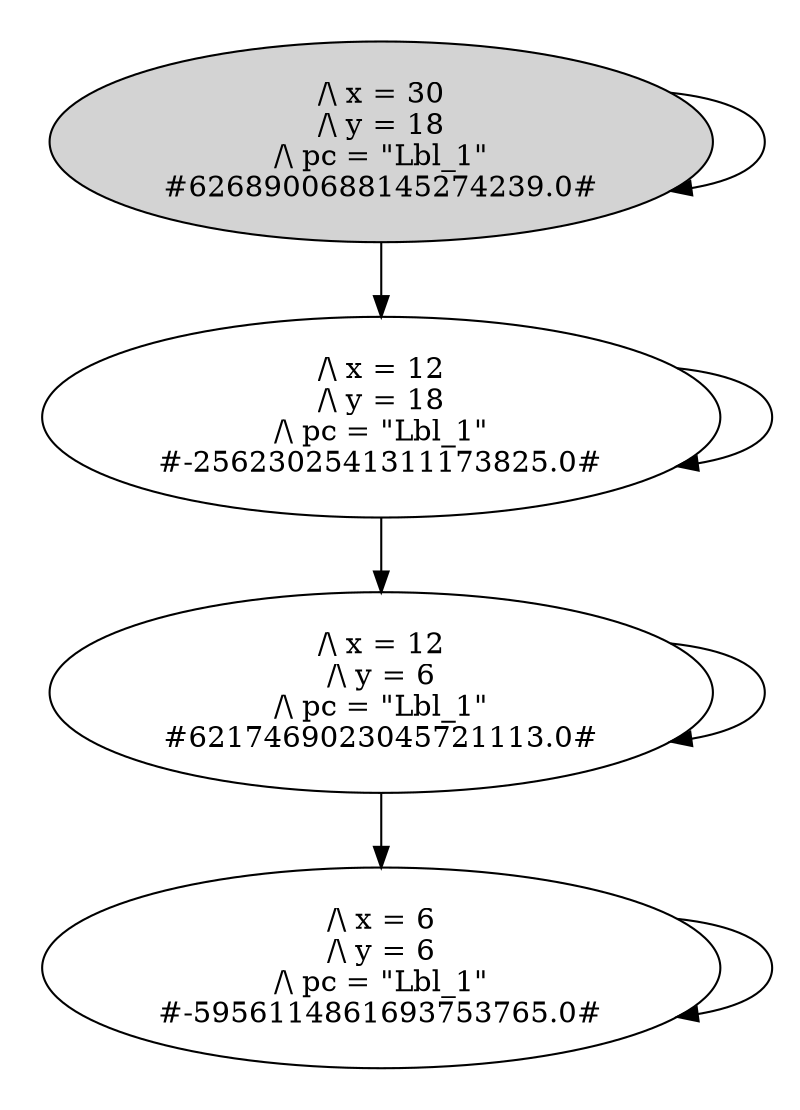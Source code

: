 digraph DiskGraph {
nodesep=0.35;
subgraph cluster_graph {
color="white";
"6268900688145274239.0" [style = filled] [label="/\\ x = 30\n/\\ y = 18\n/\\ pc = \"Lbl_1\"
#6268900688145274239.0#"]
"6268900688145274239.0" -> "6268900688145274239.0";
"6268900688145274239.0" [label="/\\ x = 30\n/\\ y = 18\n/\\ pc = \"Lbl_1\"
#6268900688145274239.0#"];
"6268900688145274239.0" -> "-2562302541311173825.0";
"-2562302541311173825.0" [label="/\\ x = 12\n/\\ y = 18\n/\\ pc = \"Lbl_1\"
#-2562302541311173825.0#"];
"-2562302541311173825.0" -> "6217469023045721113.0";
"6217469023045721113.0" [label="/\\ x = 12\n/\\ y = 6\n/\\ pc = \"Lbl_1\"
#6217469023045721113.0#"];
"-2562302541311173825.0" -> "-2562302541311173825.0";
"-2562302541311173825.0" [label="/\\ x = 12\n/\\ y = 18\n/\\ pc = \"Lbl_1\"
#-2562302541311173825.0#"];
"6217469023045721113.0" -> "6217469023045721113.0";
"6217469023045721113.0" [label="/\\ x = 12\n/\\ y = 6\n/\\ pc = \"Lbl_1\"
#6217469023045721113.0#"];
"6217469023045721113.0" -> "-5956114861693753765.0";
"-5956114861693753765.0" [label="/\\ x = 6\n/\\ y = 6\n/\\ pc = \"Lbl_1\"
#-5956114861693753765.0#"];
"-5956114861693753765.0" -> "-5956114861693753765.0";
"-5956114861693753765.0" [label="/\\ x = 6\n/\\ y = 6\n/\\ pc = \"Lbl_1\"
#-5956114861693753765.0#"];
}
}